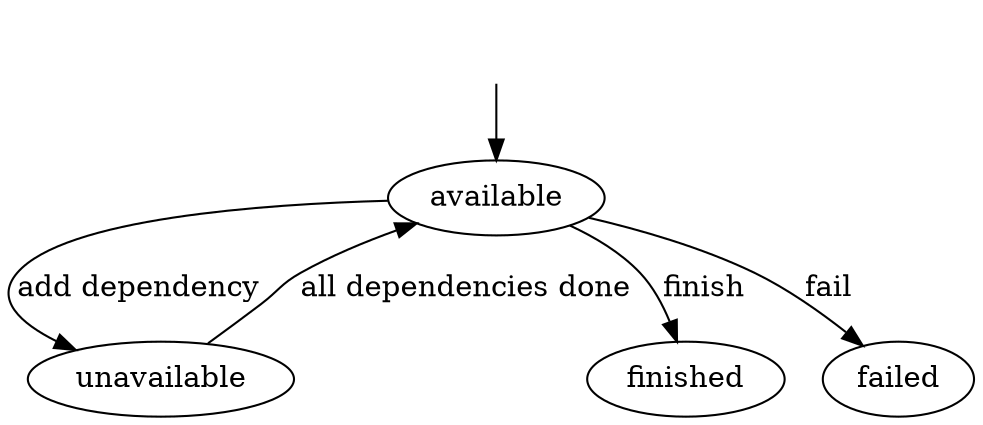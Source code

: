 digraph finite_state_machine {

    node [label=""];

    start           [shape=none];
    available       [label="available"];
    unavailable     [label="unavailable"];
    finished        [label="finished"];
    failed          [label="failed"];

    start -> available;

    available -> unavailable [label="add dependency"];
    unavailable -> available [label="all dependencies done"];
    
    available -> finished    [label="finish"];
    available -> failed      [label="fail"];
    
}


